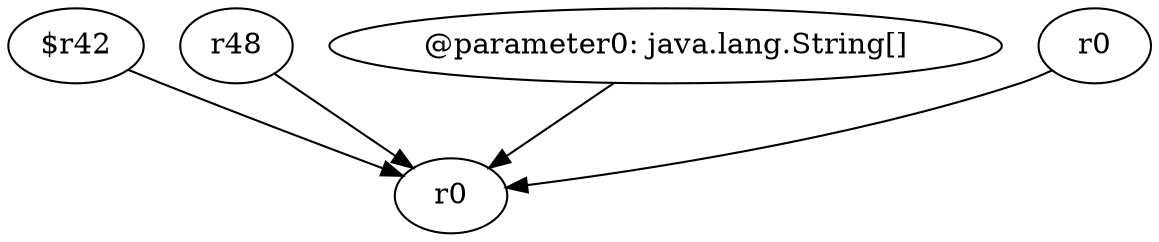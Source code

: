 digraph g {
0[label="$r42"]
1[label="r0"]
0->1[label=""]
2[label="r48"]
2->1[label=""]
3[label="@parameter0: java.lang.String[]"]
3->1[label=""]
4[label="r0"]
4->1[label=""]
}